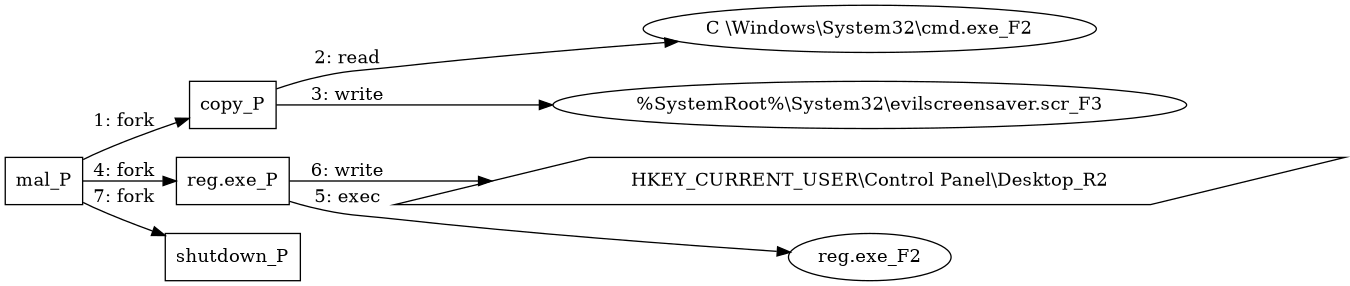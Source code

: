 digraph "T1546.002" {
rankdir="LR"
size="9"
fixedsize="false"
splines="true"
nodesep=0.3
ranksep=0
fontsize=10
overlap="scalexy"
engine= "neato"
	"mal_P" [node_type=Process shape=box]
	"copy_P" [node_type=Process shape=box]
	"reg.exe_P" [node_type=Process shape=box]
	"shutdown_P" [node_type=Process shape=box]
	"HKEY_CURRENT_USER\\Control Panel\\Desktop_R2" [node_type=Registry shape=parallelogram]
	"reg.exe_F2" [node_type=File shape=ellipse]
	"C \\Windows\\System32\\cmd.exe_F2" [node_type=File shape=ellipse]
	"\%SystemRoot%\\System32\\evilscreensaver.scr_F3" [node_type=File shape=ellipse]
	"mal_P" -> "copy_P" [label="1: fork"]
	"copy_P" -> "C \\Windows\\System32\\cmd.exe_F2" [label="2: read"]
	"copy_P" -> "\%SystemRoot%\\System32\\evilscreensaver.scr_F3" [label="3: write"]
	"mal_P" -> "reg.exe_P" [label="4: fork"]
	"reg.exe_P" -> "reg.exe_F2" [label="5: exec"]
	"reg.exe_P" -> "HKEY_CURRENT_USER\\Control Panel\\Desktop_R2" [label="6: write"]
	"mal_P" -> "shutdown_P" [label="7: fork"]
}
